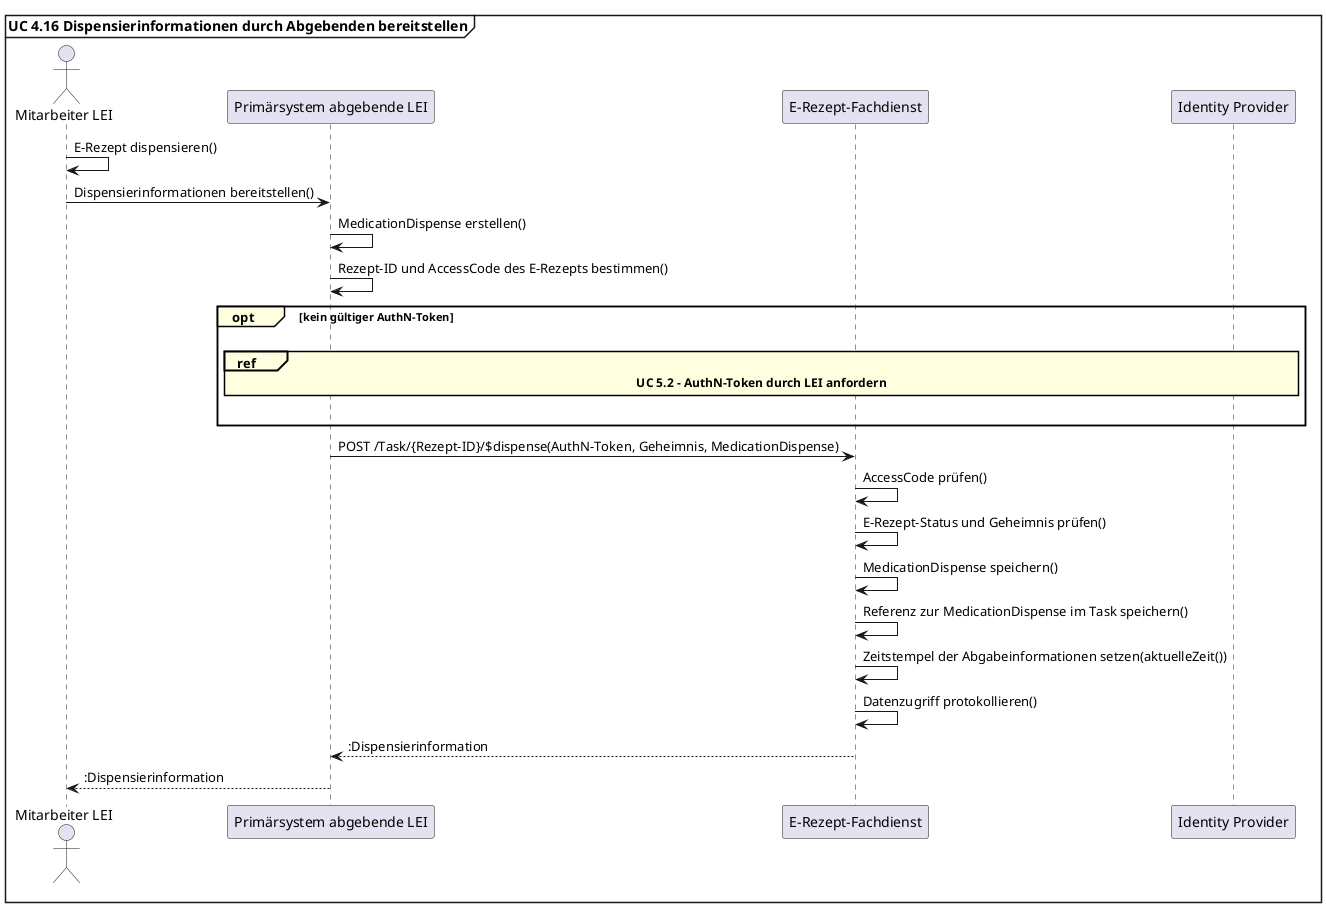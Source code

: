 @startuml Dispensierinformationen bereitstellen
skinparam sequenceReferenceBackgroundColor LightYellow
mainframe **UC 4.16 Dispensierinformationen durch Abgebenden bereitstellen**

actor "Mitarbeiter LEI" as Apotheker
participant "Primärsystem abgebende LEI" as AVS
participant "E-Rezept-Fachdienst" as FD
participant "Identity Provider" as IDP

Apotheker -> Apotheker: E-Rezept dispensieren()
Apotheker -> AVS: Dispensierinformationen bereitstellen()
AVS -> AVS: MedicationDispense erstellen()
AVS -> AVS: Rezept-ID und AccessCode des E-Rezepts bestimmen()
opt#LightYellow kein gültiger AuthN-Token
|||
ref#LightYellow over FD, AVS, IDP: <b>UC 5.2 - AuthN-Token durch LEI anfordern</b>
|||
end
AVS -> FD: POST /Task/{Rezept-ID}/$dispense(AuthN-Token, Geheimnis, MedicationDispense)

FD -> FD: AccessCode prüfen()
FD -> FD: E-Rezept-Status und Geheimnis prüfen()
FD -> FD: MedicationDispense speichern()
FD -> FD: Referenz zur MedicationDispense im Task speichern()
FD -> FD: Zeitstempel der Abgabeinformationen setzen(aktuelleZeit())
FD -> FD: Datenzugriff protokollieren()
FD --> AVS: :Dispensierinformation
AVS --> Apotheker: :Dispensierinformation

@enduml